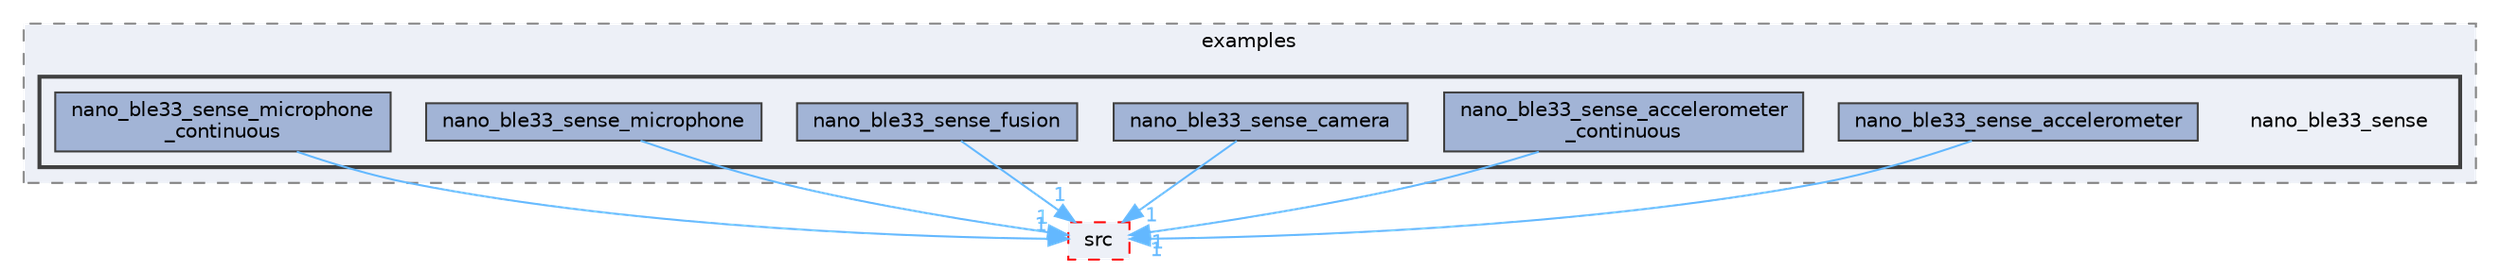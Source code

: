 digraph "Face_Access_inferencing/examples/nano_ble33_sense"
{
 // LATEX_PDF_SIZE
  bgcolor="transparent";
  edge [fontname=Helvetica,fontsize=10,labelfontname=Helvetica,labelfontsize=10];
  node [fontname=Helvetica,fontsize=10,shape=box,height=0.2,width=0.4];
  compound=true
  subgraph clusterdir_fe62fcf3285c72a5f7cc694ebc0512b6 {
    graph [ bgcolor="#edf0f7", pencolor="grey50", label="examples", fontname=Helvetica,fontsize=10 style="filled,dashed", URL="dir_fe62fcf3285c72a5f7cc694ebc0512b6.html",tooltip=""]
  subgraph clusterdir_f83dbca78236457e510378740de19586 {
    graph [ bgcolor="#edf0f7", pencolor="grey25", label="", fontname=Helvetica,fontsize=10 style="filled,bold", URL="dir_f83dbca78236457e510378740de19586.html",tooltip=""]
    dir_f83dbca78236457e510378740de19586 [shape=plaintext, label="nano_ble33_sense"];
  dir_06d42d5d7028eb7ed9a47f23f90fd214 [label="nano_ble33_sense_accelerometer", fillcolor="#a2b4d6", color="grey25", style="filled", URL="dir_06d42d5d7028eb7ed9a47f23f90fd214.html",tooltip=""];
  dir_adec99ac24ff23ce89806408edbef995 [label="nano_ble33_sense_accelerometer\l_continuous", fillcolor="#a2b4d6", color="grey25", style="filled", URL="dir_adec99ac24ff23ce89806408edbef995.html",tooltip=""];
  dir_cdb3ce98fdd7a609e81892d4e0bf8ede [label="nano_ble33_sense_camera", fillcolor="#a2b4d6", color="grey25", style="filled", URL="dir_cdb3ce98fdd7a609e81892d4e0bf8ede.html",tooltip=""];
  dir_7a6ce75c03dd9eb9d35fe9dc208a2017 [label="nano_ble33_sense_fusion", fillcolor="#a2b4d6", color="grey25", style="filled", URL="dir_7a6ce75c03dd9eb9d35fe9dc208a2017.html",tooltip=""];
  dir_c94e19433da25e915592d4d475789e69 [label="nano_ble33_sense_microphone", fillcolor="#a2b4d6", color="grey25", style="filled", URL="dir_c94e19433da25e915592d4d475789e69.html",tooltip=""];
  dir_661fec6b09e45dee3067d8cc3b94cd6c [label="nano_ble33_sense_microphone\l_continuous", fillcolor="#a2b4d6", color="grey25", style="filled", URL="dir_661fec6b09e45dee3067d8cc3b94cd6c.html",tooltip=""];
  }
  }
  dir_a10e16a828caf535b3ccf4484f92e610 [label="src", fillcolor="#edf0f7", color="red", style="filled,dashed", URL="dir_a10e16a828caf535b3ccf4484f92e610.html",tooltip=""];
  dir_06d42d5d7028eb7ed9a47f23f90fd214->dir_a10e16a828caf535b3ccf4484f92e610 [headlabel="1", labeldistance=1.5 headhref="dir_000200_000302.html" href="dir_000200_000302.html" color="steelblue1" fontcolor="steelblue1"];
  dir_adec99ac24ff23ce89806408edbef995->dir_a10e16a828caf535b3ccf4484f92e610 [headlabel="1", labeldistance=1.5 headhref="dir_000201_000302.html" href="dir_000201_000302.html" color="steelblue1" fontcolor="steelblue1"];
  dir_cdb3ce98fdd7a609e81892d4e0bf8ede->dir_a10e16a828caf535b3ccf4484f92e610 [headlabel="1", labeldistance=1.5 headhref="dir_000202_000302.html" href="dir_000202_000302.html" color="steelblue1" fontcolor="steelblue1"];
  dir_7a6ce75c03dd9eb9d35fe9dc208a2017->dir_a10e16a828caf535b3ccf4484f92e610 [headlabel="1", labeldistance=1.5 headhref="dir_000203_000302.html" href="dir_000203_000302.html" color="steelblue1" fontcolor="steelblue1"];
  dir_c94e19433da25e915592d4d475789e69->dir_a10e16a828caf535b3ccf4484f92e610 [headlabel="1", labeldistance=1.5 headhref="dir_000204_000302.html" href="dir_000204_000302.html" color="steelblue1" fontcolor="steelblue1"];
  dir_661fec6b09e45dee3067d8cc3b94cd6c->dir_a10e16a828caf535b3ccf4484f92e610 [headlabel="1", labeldistance=1.5 headhref="dir_000205_000302.html" href="dir_000205_000302.html" color="steelblue1" fontcolor="steelblue1"];
}
